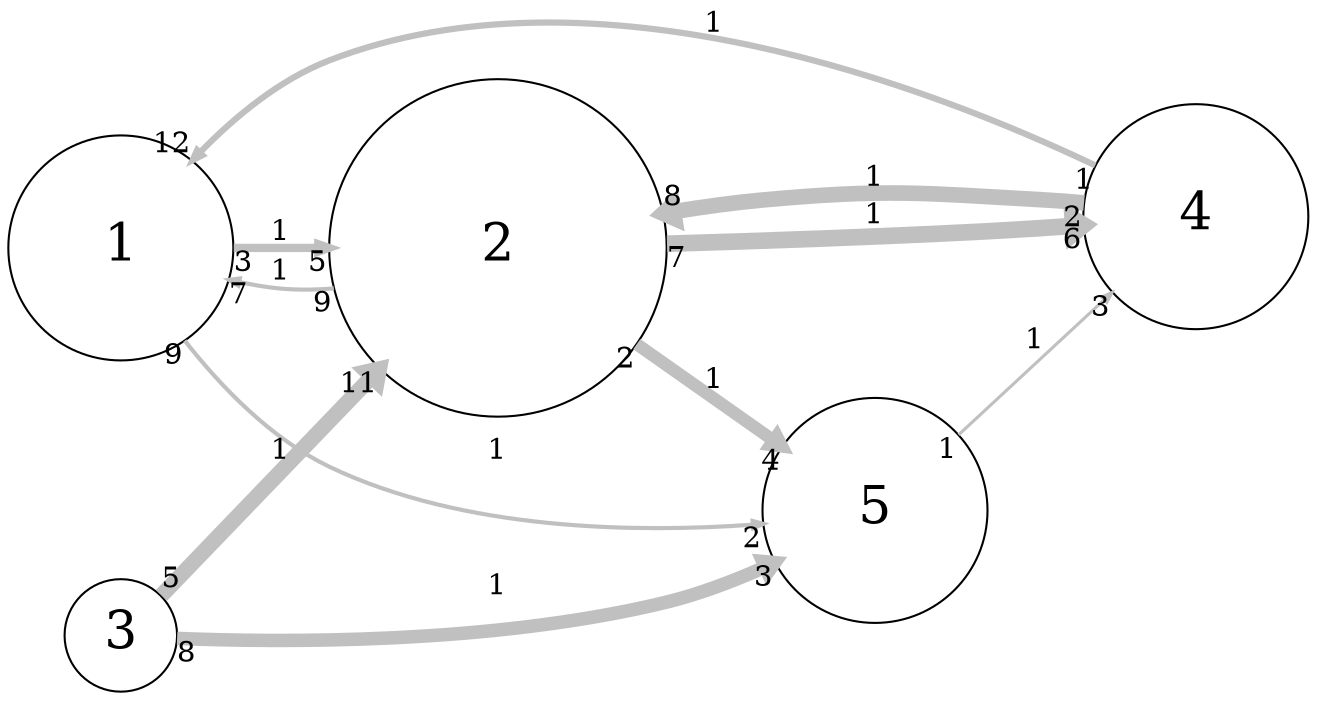 digraph "" {
	graph [bb="0,0,614.25,333.01",
		overlap=false,
		rankdir=LR,
		ratio=0.5,
		scale=1,
		splines=spline
	];
	node [fontsize=25,
		label="\N",
		shape=circle
	];
	edge [arrowsize=0.5,
		splines=true
	];
	0	[height=1.5,
		label=1,
		pos="54.25,215.51",
		width=1.5];
	1	[height=2.25,
		label=2,
		pos="231.25,215.51",
		width=2.25];
	0 -> 1	[key=0,
		capacity=1,
		color=grey,
		from_pd=2,
		head_lp="146.68,207.26",
		headlabel=5,
		label=1,
		lp="129.25,223.76",
		penwidth=4.0,
		pos="e,150.06,215.51 108.71,215.51 118.4,215.51 128.76,215.51 139.19,215.51",
		pt=13,
		tail_lp="112.08,207.26",
		taillabel=3,
		to_pd=4];
	4	[height=1.5,
		label=5,
		pos="409.25,92.511",
		width=1.5];
	0 -> 4	[key=0,
		capacity=1,
		color=grey,
		from_pd=8,
		head_lp="352,92.874",
		headlabel=2,
		label=1,
		lp="231.25,117.76",
		penwidth=2.0,
		pos="e,355.38,84.624 83.547,169.67 100.04,147.26 122.96,122.3 150.25,109.01 212.37,78.765 293.06,78.926 347.54,83.864",
		pt=17,
		tail_lp="80.172,161.42",
		taillabel=9,
		to_pd=1];
	1 -> 0	[key=0,
		capacity=1,
		color=grey,
		from_pd=8,
		head_lp="109.17,190.74",
		headlabel=7,
		label=1,
		lp="129.25,202.76",
		penwidth=2.0,
		pos="e,105.8,198.99 152.6,194.41 143.61,193.71 134.56,193.78 125.88,195.01 121.77,195.6 117.56,196.36 113.36,197.25",
		pt=17,
		tail_lp="149.23,186.16",
		taillabel=9,
		to_pd=6];
	1 -> 4	[key=0,
		capacity=1,
		color=grey,
		from_pd=1,
		head_lp="367.66,114.99",
		headlabel=4,
		label=1,
		lp="334.25,150.76",
		penwidth=6.0,
		pos="e,364.28,123.24 298.29,169.36 317.06,156.24 337.26,142.13 355.15,129.62",
		pt=9,
		tail_lp="301.66,161.11",
		taillabel=2,
		to_pd=3];
	3	[height=1.5,
		label=4,
		pos="560.25,230.51",
		width=1.5];
	1 -> 3	[key=0,
		capacity=1,
		color=grey,
		from_pd=6,
		head_lp="502.85,216.99",
		headlabel=6,
		label=1,
		lp="409.25,229.76",
		penwidth=8.0,
		pos="e,506.23,225.24 312.48,216.58 356.94,217.47 413.18,219.09 463.25,222.01 473.38,222.6 484.11,223.39 494.57,224.25",
		pt=5,
		tail_lp="315.86,208.33",
		taillabel=7,
		to_pd=5];
	4 -> 3	[key=0,
		capacity=1,
		color=grey,
		from_pd=0,
		head_lp="516.47,185.77",
		headlabel=3,
		label=1,
		lp="485.25,169.76",
		penwidth=1.5,
		pos="e,519.85,194.02 449.4,128.77 469.43,147.32 493.9,169.98 514.65,189.21",
		pt=18,
		tail_lp="452.77,120.52",
		taillabel=1,
		to_pd=2];
	3 -> 0	[key=0,
		capacity=1,
		color=grey,
		from_pd=0,
		head_lp="94.194,266.32",
		headlabel=12,
		label=1,
		lp="334.25,324.76",
		penwidth=3.0,
		pos="e,87.444,258.07 511.9,255.57 433.95,293.27 274.82,355.15 150.25,305.51 128.83,296.97 109.46,281.06 93.883,264.96",
		pt=15,
		tail_lp="508.52,263.82",
		taillabel=1,
		to_pd=11];
	3 -> 1	[key=0,
		capacity=1,
		color=grey,
		from_pd=1,
		head_lp="314.06,240.66",
		headlabel=8,
		label=1,
		lp="409.25,249.76",
		penwidth=7.5,
		pos="e,310.69,232.41 506.04,235.07 500.16,235.56 494.27,236.05 488.62,236.51 429.54,241.35 414.28,243.98 355.25,238.51 344.49,237.51 \
333.27,236.04 322.18,234.3",
		pt=6,
		tail_lp="502.66,243.32",
		taillabel=2,
		to_pd=7];
	2	[height=0.75,
		label=3,
		pos="54.25,30.511",
		width=0.75];
	2 -> 1	[key=0,
		capacity=1,
		color=grey,
		from_pd=4,
		head_lp="168.26,148.87",
		headlabel=11,
		label=1,
		lp="129.25,120.76",
		penwidth=7.5,
		pos="e,175.01,157.12 73.647,49.96 95.745,73.32 133.99,113.75 167.15,148.8",
		pt=6,
		tail_lp="70.272,58.21",
		taillabel=5,
		to_pd=10];
	2 -> 4	[key=0,
		capacity=1,
		color=grey,
		from_pd=7,
		head_lp="365.67,73.998",
		headlabel=3,
		label=1,
		lp="231.25,54.761",
		penwidth=6.5,
		pos="e,362.3,65.748 81.676,28.769 128.85,26.389 230.3,24.591 312.25,46.011 325.55,49.487 339.2,54.855 351.89,60.728",
		pt=8,
		tail_lp="85.051,20.519",
		taillabel=8,
		to_pd=2];
}
